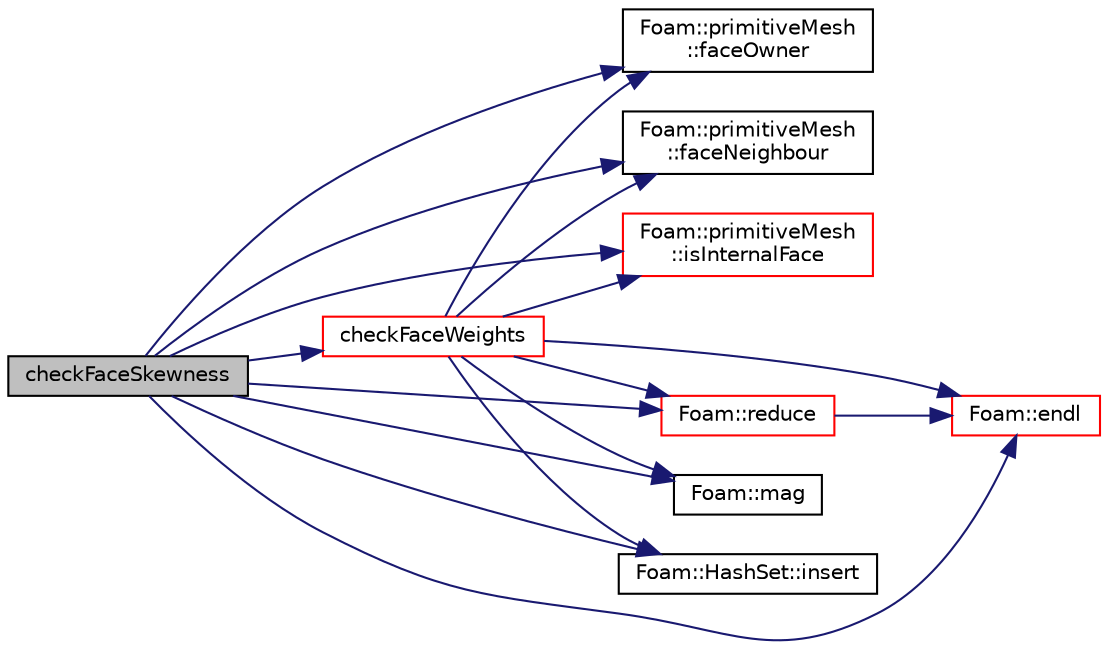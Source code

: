 digraph "checkFaceSkewness"
{
  bgcolor="transparent";
  edge [fontname="Helvetica",fontsize="10",labelfontname="Helvetica",labelfontsize="10"];
  node [fontname="Helvetica",fontsize="10",shape=record];
  rankdir="LR";
  Node1 [label="checkFaceSkewness",height=0.2,width=0.4,color="black", fillcolor="grey75", style="filled", fontcolor="black"];
  Node1 -> Node2 [color="midnightblue",fontsize="10",style="solid",fontname="Helvetica"];
  Node2 [label="checkFaceWeights",height=0.2,width=0.4,color="red",URL="$a02014.html#a43235a75da65bd601617364388f0d055"];
  Node2 -> Node3 [color="midnightblue",fontsize="10",style="solid",fontname="Helvetica"];
  Node3 [label="Foam::primitiveMesh\l::faceOwner",height=0.2,width=0.4,color="black",URL="$a02013.html#a5fdc04c8f8b8f1535efda40674fd13fa",tooltip="Face face-owner addresing. "];
  Node2 -> Node4 [color="midnightblue",fontsize="10",style="solid",fontname="Helvetica"];
  Node4 [label="Foam::primitiveMesh\l::faceNeighbour",height=0.2,width=0.4,color="black",URL="$a02013.html#a94bff1131437464a5ba9fe4eac993929",tooltip="Face face-neighbour addressing. "];
  Node2 -> Node5 [color="midnightblue",fontsize="10",style="solid",fontname="Helvetica"];
  Node5 [label="Foam::primitiveMesh\l::isInternalFace",height=0.2,width=0.4,color="red",URL="$a02013.html#a836bb7ec097736e6d0c7903e486776a8",tooltip="Return true if given face label is internal to the mesh. "];
  Node2 -> Node6 [color="midnightblue",fontsize="10",style="solid",fontname="Helvetica"];
  Node6 [label="Foam::mag",height=0.2,width=0.4,color="black",URL="$a10887.html#a929da2a3fdcf3dacbbe0487d3a330dae"];
  Node2 -> Node7 [color="midnightblue",fontsize="10",style="solid",fontname="Helvetica"];
  Node7 [label="Foam::endl",height=0.2,width=0.4,color="red",URL="$a10887.html#a2db8fe02a0d3909e9351bb4275b23ce4",tooltip="Add newline and flush stream. "];
  Node2 -> Node8 [color="midnightblue",fontsize="10",style="solid",fontname="Helvetica"];
  Node8 [label="Foam::HashSet::insert",height=0.2,width=0.4,color="black",URL="$a00992.html#a49f0753d9652681fc3a81f59951a0ad7",tooltip="Insert a new entry. "];
  Node2 -> Node9 [color="midnightblue",fontsize="10",style="solid",fontname="Helvetica"];
  Node9 [label="Foam::reduce",height=0.2,width=0.4,color="red",URL="$a10887.html#a7ffd6af4acc2eb9ba72ee296b5ecda23"];
  Node9 -> Node7 [color="midnightblue",fontsize="10",style="solid",fontname="Helvetica"];
  Node1 -> Node7 [color="midnightblue",fontsize="10",style="solid",fontname="Helvetica"];
  Node1 -> Node4 [color="midnightblue",fontsize="10",style="solid",fontname="Helvetica"];
  Node1 -> Node3 [color="midnightblue",fontsize="10",style="solid",fontname="Helvetica"];
  Node1 -> Node8 [color="midnightblue",fontsize="10",style="solid",fontname="Helvetica"];
  Node1 -> Node5 [color="midnightblue",fontsize="10",style="solid",fontname="Helvetica"];
  Node1 -> Node6 [color="midnightblue",fontsize="10",style="solid",fontname="Helvetica"];
  Node1 -> Node9 [color="midnightblue",fontsize="10",style="solid",fontname="Helvetica"];
}
